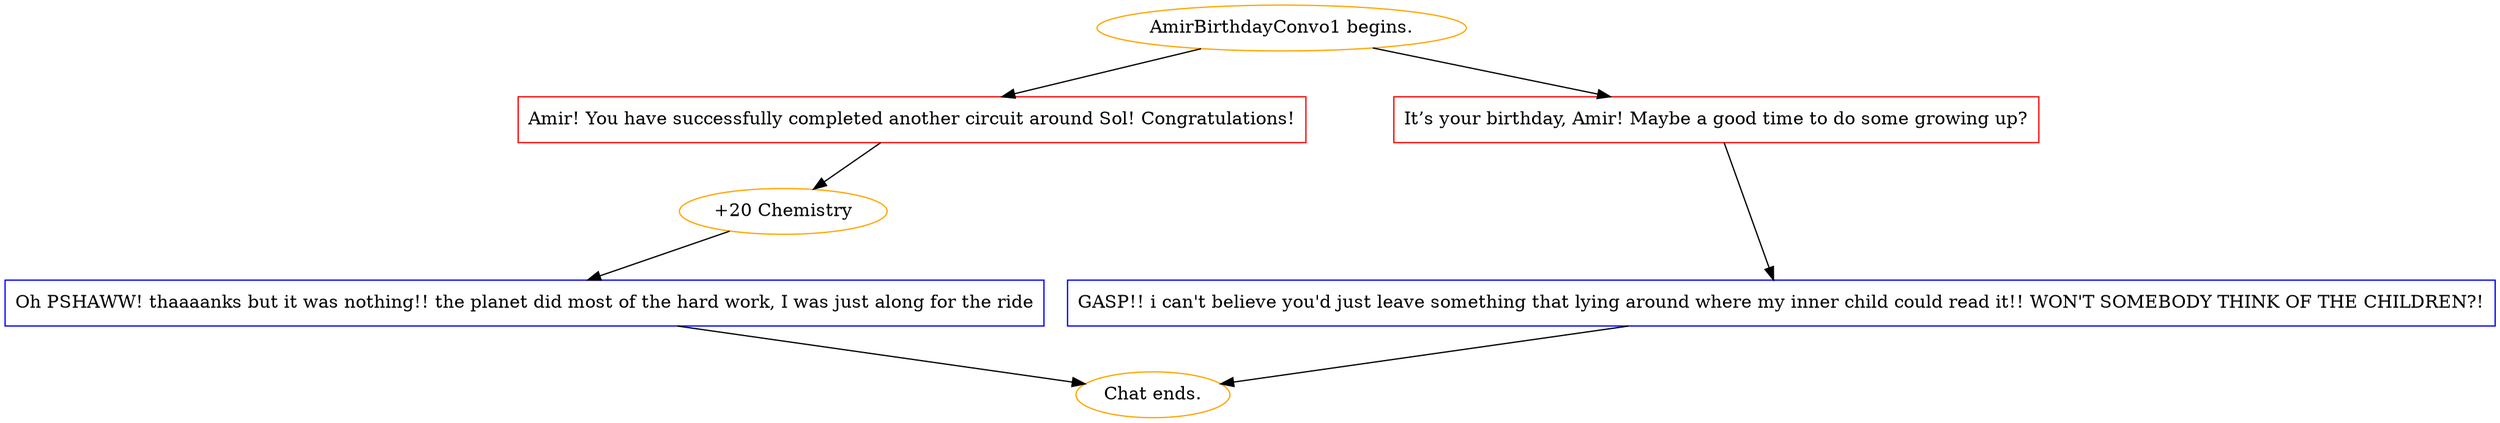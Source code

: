 digraph {
	"AmirBirthdayConvo1 begins." [color=orange];
		"AmirBirthdayConvo1 begins." -> j3865937747;
		"AmirBirthdayConvo1 begins." -> j1688271029;
	j3865937747 [label="Amir! You have successfully completed another circuit around Sol! Congratulations!",shape=box,color=red];
		j3865937747 -> j1033275959;
	j1688271029 [label="It’s your birthday, Amir! Maybe a good time to do some growing up?",shape=box,color=red];
		j1688271029 -> j1117170860;
	j1033275959 [label="+20 Chemistry",color=orange];
		j1033275959 -> j2435466462;
	j1117170860 [label="GASP!! i can't believe you'd just leave something that lying around where my inner child could read it!! WON'T SOMEBODY THINK OF THE CHILDREN?!",shape=box,color=blue];
		j1117170860 -> "Chat ends.";
	j2435466462 [label="Oh PSHAWW! thaaaanks but it was nothing!! the planet did most of the hard work, I was just along for the ride",shape=box,color=blue];
		j2435466462 -> "Chat ends.";
	"Chat ends." [color=orange];
}